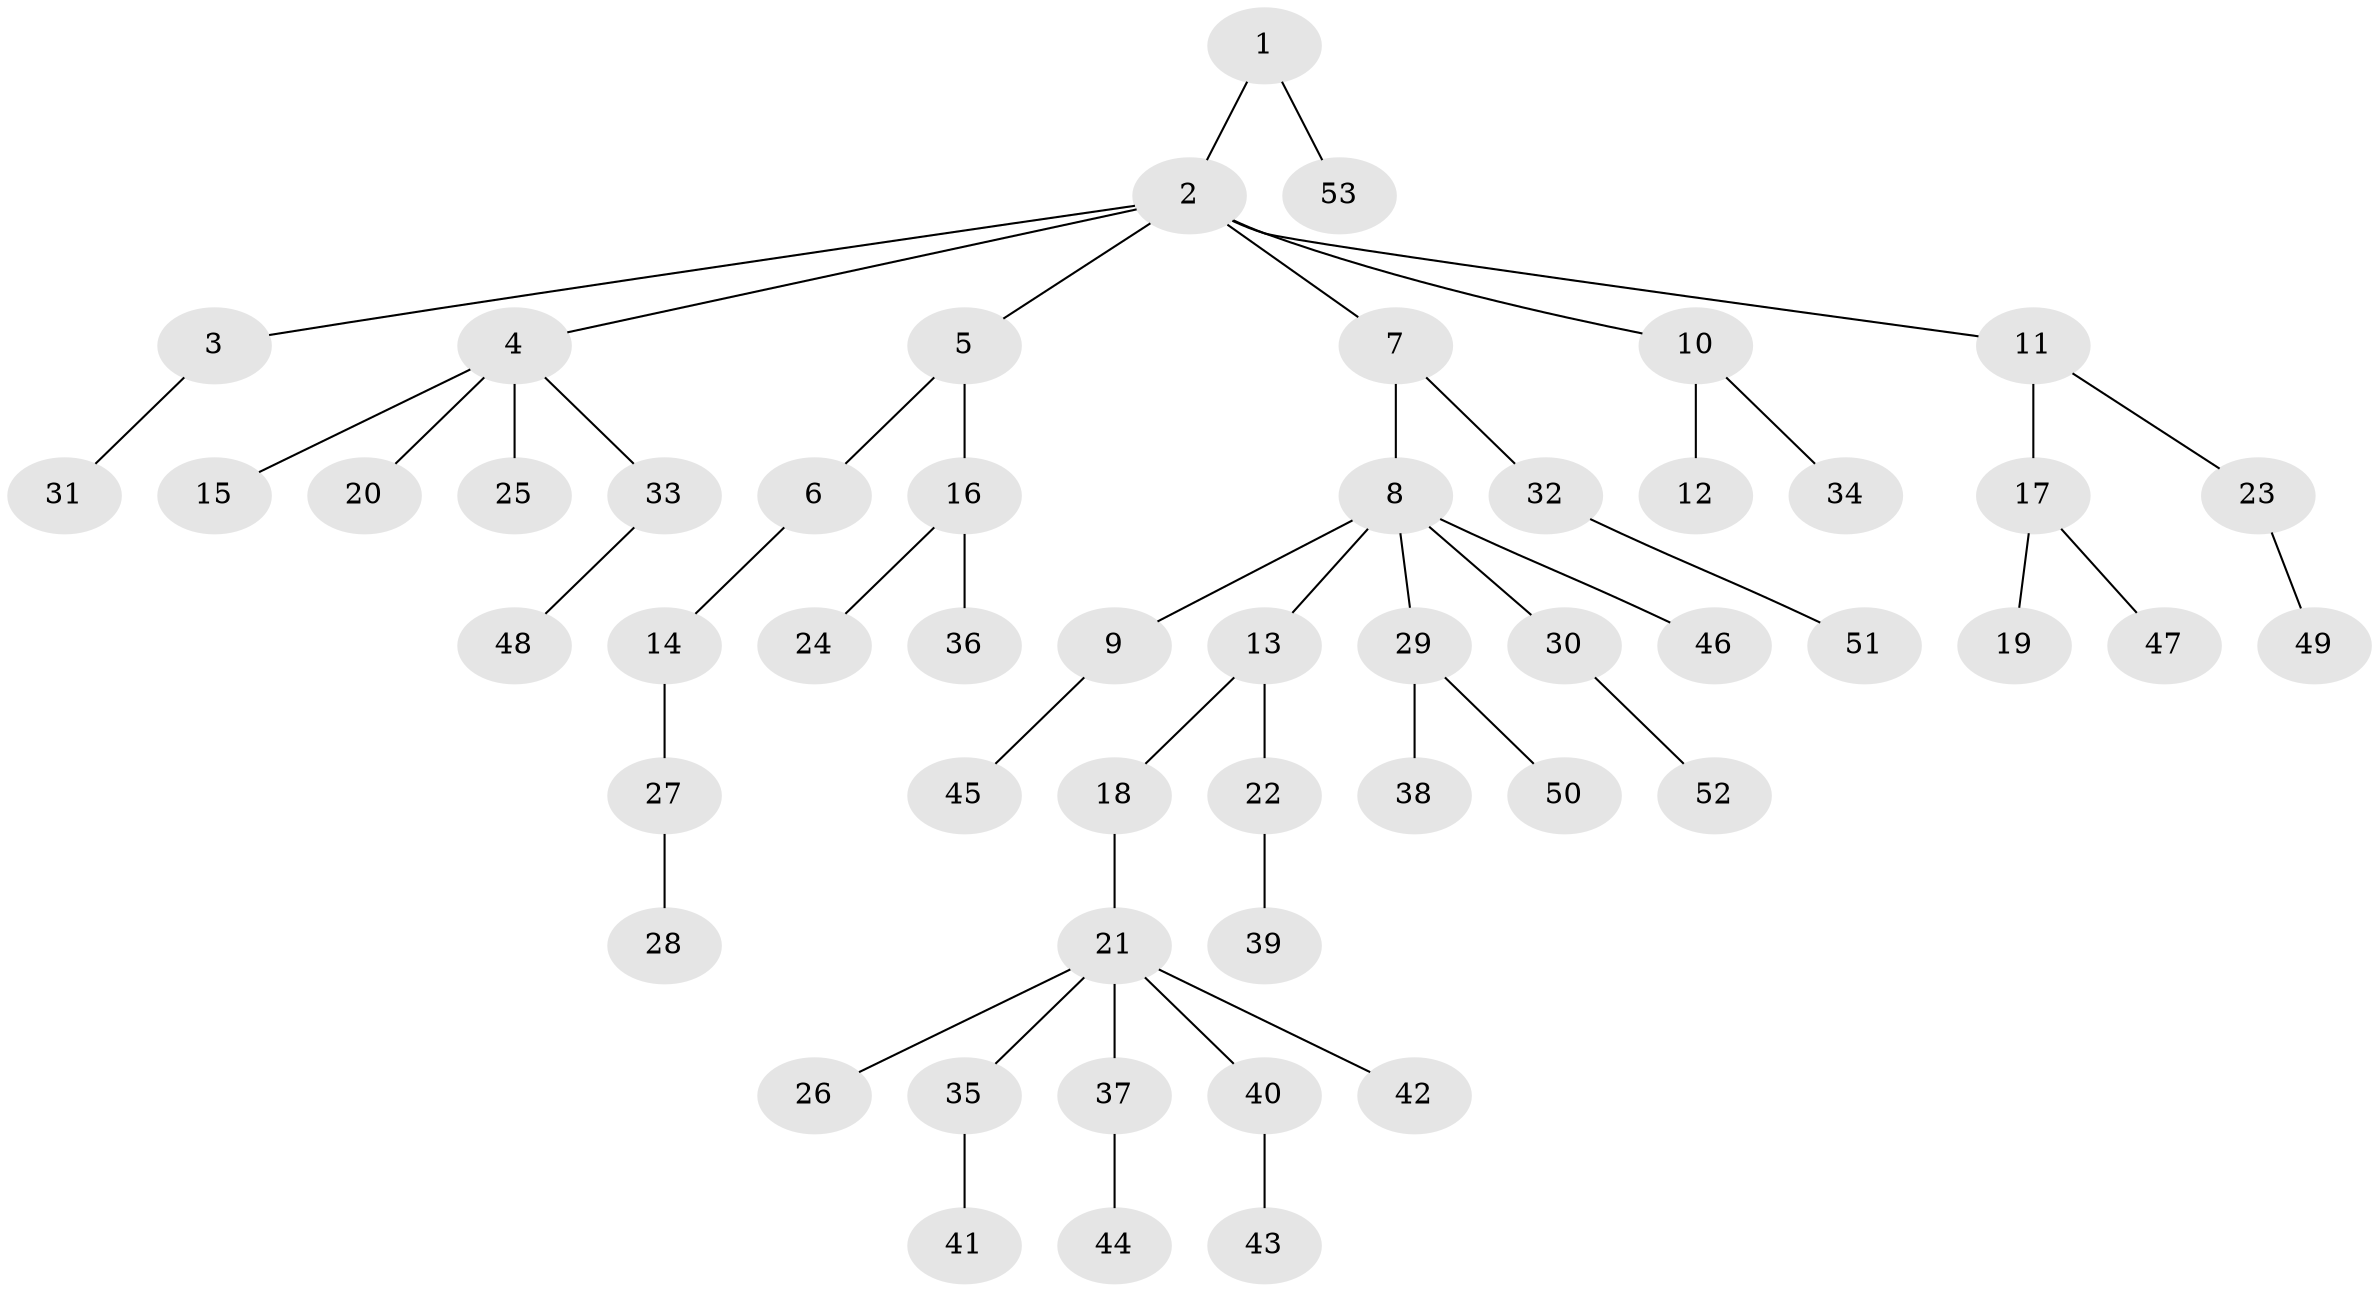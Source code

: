 // Generated by graph-tools (version 1.1) at 2025/53/03/09/25 04:53:11]
// undirected, 53 vertices, 52 edges
graph export_dot {
graph [start="1"]
  node [color=gray90,style=filled];
  1;
  2;
  3;
  4;
  5;
  6;
  7;
  8;
  9;
  10;
  11;
  12;
  13;
  14;
  15;
  16;
  17;
  18;
  19;
  20;
  21;
  22;
  23;
  24;
  25;
  26;
  27;
  28;
  29;
  30;
  31;
  32;
  33;
  34;
  35;
  36;
  37;
  38;
  39;
  40;
  41;
  42;
  43;
  44;
  45;
  46;
  47;
  48;
  49;
  50;
  51;
  52;
  53;
  1 -- 2;
  1 -- 53;
  2 -- 3;
  2 -- 4;
  2 -- 5;
  2 -- 7;
  2 -- 10;
  2 -- 11;
  3 -- 31;
  4 -- 15;
  4 -- 20;
  4 -- 25;
  4 -- 33;
  5 -- 6;
  5 -- 16;
  6 -- 14;
  7 -- 8;
  7 -- 32;
  8 -- 9;
  8 -- 13;
  8 -- 29;
  8 -- 30;
  8 -- 46;
  9 -- 45;
  10 -- 12;
  10 -- 34;
  11 -- 17;
  11 -- 23;
  13 -- 18;
  13 -- 22;
  14 -- 27;
  16 -- 24;
  16 -- 36;
  17 -- 19;
  17 -- 47;
  18 -- 21;
  21 -- 26;
  21 -- 35;
  21 -- 37;
  21 -- 40;
  21 -- 42;
  22 -- 39;
  23 -- 49;
  27 -- 28;
  29 -- 38;
  29 -- 50;
  30 -- 52;
  32 -- 51;
  33 -- 48;
  35 -- 41;
  37 -- 44;
  40 -- 43;
}
